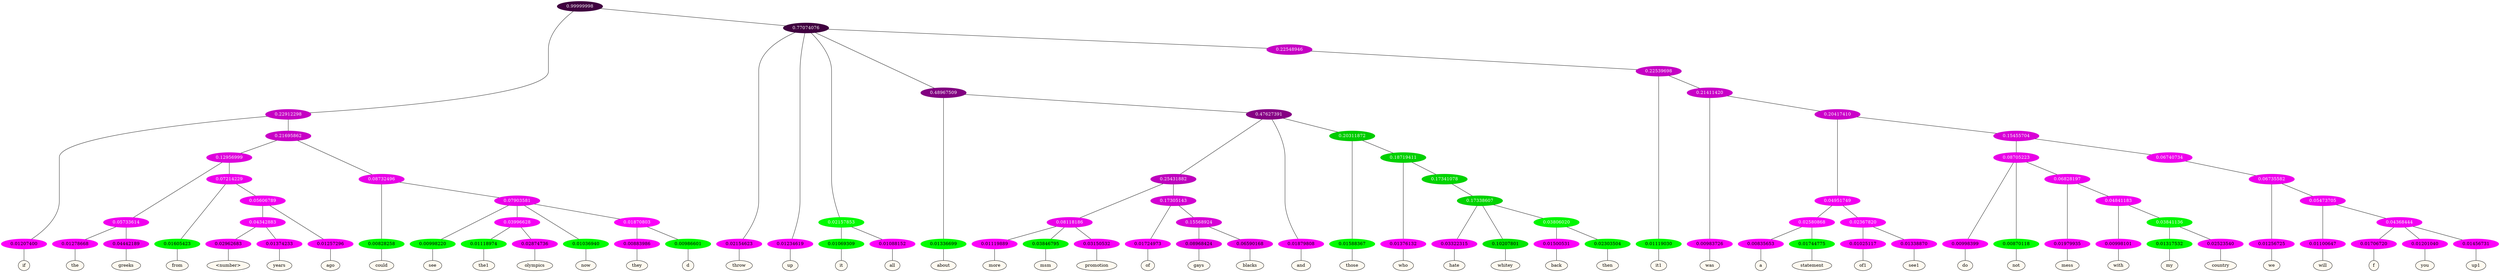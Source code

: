 graph {
	node [format=png height=0.15 nodesep=0.001 ordering=out overlap=prism overlap_scaling=0.01 ranksep=0.001 ratio=0.2 style=filled width=0.15]
	{
		rank=same
		a_w_3 [label=if color=black fillcolor=floralwhite style="filled,solid"]
		a_w_26 [label=the color=black fillcolor=floralwhite style="filled,solid"]
		a_w_27 [label=greeks color=black fillcolor=floralwhite style="filled,solid"]
		a_w_28 [label=from color=black fillcolor=floralwhite style="filled,solid"]
		a_w_55 [label="\<number\>" color=black fillcolor=floralwhite style="filled,solid"]
		a_w_56 [label=years color=black fillcolor=floralwhite style="filled,solid"]
		a_w_41 [label=ago color=black fillcolor=floralwhite style="filled,solid"]
		a_w_19 [label=could color=black fillcolor=floralwhite style="filled,solid"]
		a_w_30 [label=see color=black fillcolor=floralwhite style="filled,solid"]
		a_w_42 [label=the1 color=black fillcolor=floralwhite style="filled,solid"]
		a_w_43 [label=olympics color=black fillcolor=floralwhite style="filled,solid"]
		a_w_32 [label=now color=black fillcolor=floralwhite style="filled,solid"]
		a_w_44 [label=they color=black fillcolor=floralwhite style="filled,solid"]
		a_w_45 [label=d color=black fillcolor=floralwhite style="filled,solid"]
		a_w_5 [label=throw color=black fillcolor=floralwhite style="filled,solid"]
		a_w_6 [label=up color=black fillcolor=floralwhite style="filled,solid"]
		a_w_12 [label=it color=black fillcolor=floralwhite style="filled,solid"]
		a_w_13 [label=all color=black fillcolor=floralwhite style="filled,solid"]
		a_w_14 [label=about color=black fillcolor=floralwhite style="filled,solid"]
		a_w_46 [label=more color=black fillcolor=floralwhite style="filled,solid"]
		a_w_47 [label=msm color=black fillcolor=floralwhite style="filled,solid"]
		a_w_48 [label=promotion color=black fillcolor=floralwhite style="filled,solid"]
		a_w_49 [label=of color=black fillcolor=floralwhite style="filled,solid"]
		a_w_57 [label=gays color=black fillcolor=floralwhite style="filled,solid"]
		a_w_58 [label=blacks color=black fillcolor=floralwhite style="filled,solid"]
		a_w_22 [label=and color=black fillcolor=floralwhite style="filled,solid"]
		a_w_36 [label=those color=black fillcolor=floralwhite style="filled,solid"]
		a_w_51 [label=who color=black fillcolor=floralwhite style="filled,solid"]
		a_w_64 [label=hate color=black fillcolor=floralwhite style="filled,solid"]
		a_w_65 [label=whitey color=black fillcolor=floralwhite style="filled,solid"]
		a_w_75 [label=back color=black fillcolor=floralwhite style="filled,solid"]
		a_w_76 [label=then color=black fillcolor=floralwhite style="filled,solid"]
		a_w_24 [label=it1 color=black fillcolor=floralwhite style="filled,solid"]
		a_w_38 [label=was color=black fillcolor=floralwhite style="filled,solid"]
		a_w_67 [label=a color=black fillcolor=floralwhite style="filled,solid"]
		a_w_68 [label=statement color=black fillcolor=floralwhite style="filled,solid"]
		a_w_69 [label=of1 color=black fillcolor=floralwhite style="filled,solid"]
		a_w_70 [label=see1 color=black fillcolor=floralwhite style="filled,solid"]
		a_w_71 [label=do color=black fillcolor=floralwhite style="filled,solid"]
		a_w_72 [label=not color=black fillcolor=floralwhite style="filled,solid"]
		a_w_77 [label=mess color=black fillcolor=floralwhite style="filled,solid"]
		a_w_81 [label=with color=black fillcolor=floralwhite style="filled,solid"]
		a_w_85 [label=my color=black fillcolor=floralwhite style="filled,solid"]
		a_w_86 [label=country color=black fillcolor=floralwhite style="filled,solid"]
		a_w_79 [label=we color=black fillcolor=floralwhite style="filled,solid"]
		a_w_83 [label=will color=black fillcolor=floralwhite style="filled,solid"]
		a_w_87 [label=f color=black fillcolor=floralwhite style="filled,solid"]
		a_w_88 [label=you color=black fillcolor=floralwhite style="filled,solid"]
		a_w_89 [label=up1 color=black fillcolor=floralwhite style="filled,solid"]
	}
	a_n_3 -- a_w_3
	a_n_26 -- a_w_26
	a_n_27 -- a_w_27
	a_n_28 -- a_w_28
	a_n_55 -- a_w_55
	a_n_56 -- a_w_56
	a_n_41 -- a_w_41
	a_n_19 -- a_w_19
	a_n_30 -- a_w_30
	a_n_42 -- a_w_42
	a_n_43 -- a_w_43
	a_n_32 -- a_w_32
	a_n_44 -- a_w_44
	a_n_45 -- a_w_45
	a_n_5 -- a_w_5
	a_n_6 -- a_w_6
	a_n_12 -- a_w_12
	a_n_13 -- a_w_13
	a_n_14 -- a_w_14
	a_n_46 -- a_w_46
	a_n_47 -- a_w_47
	a_n_48 -- a_w_48
	a_n_49 -- a_w_49
	a_n_57 -- a_w_57
	a_n_58 -- a_w_58
	a_n_22 -- a_w_22
	a_n_36 -- a_w_36
	a_n_51 -- a_w_51
	a_n_64 -- a_w_64
	a_n_65 -- a_w_65
	a_n_75 -- a_w_75
	a_n_76 -- a_w_76
	a_n_24 -- a_w_24
	a_n_38 -- a_w_38
	a_n_67 -- a_w_67
	a_n_68 -- a_w_68
	a_n_69 -- a_w_69
	a_n_70 -- a_w_70
	a_n_71 -- a_w_71
	a_n_72 -- a_w_72
	a_n_77 -- a_w_77
	a_n_81 -- a_w_81
	a_n_85 -- a_w_85
	a_n_86 -- a_w_86
	a_n_79 -- a_w_79
	a_n_83 -- a_w_83
	a_n_87 -- a_w_87
	a_n_88 -- a_w_88
	a_n_89 -- a_w_89
	{
		rank=same
		a_n_3 [label=0.01207400 color="0.835 1.000 0.988" fontcolor=black]
		a_n_26 [label=0.01278668 color="0.835 1.000 0.987" fontcolor=black]
		a_n_27 [label=0.04442189 color="0.835 1.000 0.956" fontcolor=black]
		a_n_28 [label=0.01605423 color="0.334 1.000 0.984" fontcolor=black]
		a_n_55 [label=0.02962683 color="0.835 1.000 0.970" fontcolor=black]
		a_n_56 [label=0.01374233 color="0.835 1.000 0.986" fontcolor=black]
		a_n_41 [label=0.01257296 color="0.835 1.000 0.987" fontcolor=black]
		a_n_19 [label=0.00828258 color="0.334 1.000 0.992" fontcolor=black]
		a_n_30 [label=0.00998220 color="0.334 1.000 0.990" fontcolor=black]
		a_n_42 [label=0.01118974 color="0.334 1.000 0.989" fontcolor=black]
		a_n_43 [label=0.02874736 color="0.835 1.000 0.971" fontcolor=black]
		a_n_32 [label=0.01036940 color="0.334 1.000 0.990" fontcolor=black]
		a_n_44 [label=0.00883986 color="0.835 1.000 0.991" fontcolor=black]
		a_n_45 [label=0.00986601 color="0.334 1.000 0.990" fontcolor=black]
		a_n_5 [label=0.02154623 color="0.835 1.000 0.978" fontcolor=black]
		a_n_6 [label=0.01234619 color="0.835 1.000 0.988" fontcolor=black]
		a_n_12 [label=0.01069309 color="0.334 1.000 0.989" fontcolor=black]
		a_n_13 [label=0.01088152 color="0.835 1.000 0.989" fontcolor=black]
		a_n_14 [label=0.01336699 color="0.334 1.000 0.987" fontcolor=black]
		a_n_46 [label=0.01119889 color="0.835 1.000 0.989" fontcolor=black]
		a_n_47 [label=0.03846795 color="0.334 1.000 0.962" fontcolor=black]
		a_n_48 [label=0.03150532 color="0.835 1.000 0.968" fontcolor=black]
		a_n_49 [label=0.01724973 color="0.835 1.000 0.983" fontcolor=black]
		a_n_57 [label=0.08968424 color="0.835 1.000 0.910" fontcolor=black]
		a_n_58 [label=0.06590168 color="0.835 1.000 0.934" fontcolor=black]
		a_n_22 [label=0.01879808 color="0.835 1.000 0.981" fontcolor=black]
		a_n_36 [label=0.01588367 color="0.334 1.000 0.984" fontcolor=black]
		a_n_51 [label=0.01376132 color="0.835 1.000 0.986" fontcolor=black]
		a_n_64 [label=0.03322315 color="0.835 1.000 0.967" fontcolor=black]
		a_n_65 [label=0.10207801 color="0.334 1.000 0.898" fontcolor=black]
		a_n_75 [label=0.01500531 color="0.835 1.000 0.985" fontcolor=black]
		a_n_76 [label=0.02303504 color="0.334 1.000 0.977" fontcolor=black]
		a_n_24 [label=0.01119030 color="0.334 1.000 0.989" fontcolor=black]
		a_n_38 [label=0.00983726 color="0.835 1.000 0.990" fontcolor=black]
		a_n_67 [label=0.00835653 color="0.835 1.000 0.992" fontcolor=black]
		a_n_68 [label=0.01744775 color="0.334 1.000 0.983" fontcolor=black]
		a_n_69 [label=0.01025117 color="0.835 1.000 0.990" fontcolor=black]
		a_n_70 [label=0.01338870 color="0.835 1.000 0.987" fontcolor=black]
		a_n_71 [label=0.00998399 color="0.835 1.000 0.990" fontcolor=black]
		a_n_72 [label=0.00870118 color="0.334 1.000 0.991" fontcolor=black]
		a_n_77 [label=0.01979935 color="0.835 1.000 0.980" fontcolor=black]
		a_n_81 [label=0.00998101 color="0.835 1.000 0.990" fontcolor=black]
		a_n_85 [label=0.01317532 color="0.334 1.000 0.987" fontcolor=black]
		a_n_86 [label=0.02523540 color="0.835 1.000 0.975" fontcolor=black]
		a_n_79 [label=0.01256725 color="0.835 1.000 0.987" fontcolor=black]
		a_n_83 [label=0.01100647 color="0.835 1.000 0.989" fontcolor=black]
		a_n_87 [label=0.01706720 color="0.835 1.000 0.983" fontcolor=black]
		a_n_88 [label=0.01201040 color="0.835 1.000 0.988" fontcolor=black]
		a_n_89 [label=0.01456731 color="0.835 1.000 0.985" fontcolor=black]
	}
	a_n_0 [label=0.99999998 color="0.835 1.000 0.250" fontcolor=grey99]
	a_n_1 [label=0.22912298 color="0.835 1.000 0.771" fontcolor=grey99]
	a_n_0 -- a_n_1
	a_n_2 [label=0.77074076 color="0.835 1.000 0.250" fontcolor=grey99]
	a_n_0 -- a_n_2
	a_n_1 -- a_n_3
	a_n_4 [label=0.21695862 color="0.835 1.000 0.783" fontcolor=grey99]
	a_n_1 -- a_n_4
	a_n_2 -- a_n_5
	a_n_2 -- a_n_6
	a_n_7 [label=0.02157853 color="0.334 1.000 0.978" fontcolor=grey99]
	a_n_2 -- a_n_7
	a_n_8 [label=0.48967509 color="0.835 1.000 0.510" fontcolor=grey99]
	a_n_2 -- a_n_8
	a_n_9 [label=0.22548946 color="0.835 1.000 0.775" fontcolor=grey99]
	a_n_2 -- a_n_9
	a_n_10 [label=0.12956999 color="0.835 1.000 0.870" fontcolor=grey99]
	a_n_4 -- a_n_10
	a_n_11 [label=0.08732496 color="0.835 1.000 0.913" fontcolor=grey99]
	a_n_4 -- a_n_11
	a_n_7 -- a_n_12
	a_n_7 -- a_n_13
	a_n_8 -- a_n_14
	a_n_15 [label=0.47627391 color="0.835 1.000 0.524" fontcolor=grey99]
	a_n_8 -- a_n_15
	a_n_16 [label=0.22539698 color="0.835 1.000 0.775" fontcolor=grey99]
	a_n_9 -- a_n_16
	a_n_17 [label=0.05733614 color="0.835 1.000 0.943" fontcolor=grey99]
	a_n_10 -- a_n_17
	a_n_18 [label=0.07214229 color="0.835 1.000 0.928" fontcolor=grey99]
	a_n_10 -- a_n_18
	a_n_11 -- a_n_19
	a_n_20 [label=0.07903581 color="0.835 1.000 0.921" fontcolor=grey99]
	a_n_11 -- a_n_20
	a_n_21 [label=0.25431882 color="0.835 1.000 0.746" fontcolor=grey99]
	a_n_15 -- a_n_21
	a_n_15 -- a_n_22
	a_n_23 [label=0.20311872 color="0.334 1.000 0.797" fontcolor=grey99]
	a_n_15 -- a_n_23
	a_n_16 -- a_n_24
	a_n_25 [label=0.21411420 color="0.835 1.000 0.786" fontcolor=grey99]
	a_n_16 -- a_n_25
	a_n_17 -- a_n_26
	a_n_17 -- a_n_27
	a_n_18 -- a_n_28
	a_n_29 [label=0.05606789 color="0.835 1.000 0.944" fontcolor=grey99]
	a_n_18 -- a_n_29
	a_n_20 -- a_n_30
	a_n_31 [label=0.03996628 color="0.835 1.000 0.960" fontcolor=grey99]
	a_n_20 -- a_n_31
	a_n_20 -- a_n_32
	a_n_33 [label=0.01870803 color="0.835 1.000 0.981" fontcolor=grey99]
	a_n_20 -- a_n_33
	a_n_34 [label=0.08118186 color="0.835 1.000 0.919" fontcolor=grey99]
	a_n_21 -- a_n_34
	a_n_35 [label=0.17305143 color="0.835 1.000 0.827" fontcolor=grey99]
	a_n_21 -- a_n_35
	a_n_23 -- a_n_36
	a_n_37 [label=0.18719411 color="0.334 1.000 0.813" fontcolor=grey99]
	a_n_23 -- a_n_37
	a_n_25 -- a_n_38
	a_n_39 [label=0.20417410 color="0.835 1.000 0.796" fontcolor=grey99]
	a_n_25 -- a_n_39
	a_n_40 [label=0.04342883 color="0.835 1.000 0.957" fontcolor=grey99]
	a_n_29 -- a_n_40
	a_n_29 -- a_n_41
	a_n_31 -- a_n_42
	a_n_31 -- a_n_43
	a_n_33 -- a_n_44
	a_n_33 -- a_n_45
	a_n_34 -- a_n_46
	a_n_34 -- a_n_47
	a_n_34 -- a_n_48
	a_n_35 -- a_n_49
	a_n_50 [label=0.15568924 color="0.835 1.000 0.844" fontcolor=grey99]
	a_n_35 -- a_n_50
	a_n_37 -- a_n_51
	a_n_52 [label=0.17341078 color="0.334 1.000 0.827" fontcolor=grey99]
	a_n_37 -- a_n_52
	a_n_53 [label=0.04951749 color="0.835 1.000 0.950" fontcolor=grey99]
	a_n_39 -- a_n_53
	a_n_54 [label=0.15455704 color="0.835 1.000 0.845" fontcolor=grey99]
	a_n_39 -- a_n_54
	a_n_40 -- a_n_55
	a_n_40 -- a_n_56
	a_n_50 -- a_n_57
	a_n_50 -- a_n_58
	a_n_59 [label=0.17338607 color="0.334 1.000 0.827" fontcolor=grey99]
	a_n_52 -- a_n_59
	a_n_60 [label=0.02580868 color="0.835 1.000 0.974" fontcolor=grey99]
	a_n_53 -- a_n_60
	a_n_61 [label=0.02367820 color="0.835 1.000 0.976" fontcolor=grey99]
	a_n_53 -- a_n_61
	a_n_62 [label=0.08705223 color="0.835 1.000 0.913" fontcolor=grey99]
	a_n_54 -- a_n_62
	a_n_63 [label=0.06740734 color="0.835 1.000 0.933" fontcolor=grey99]
	a_n_54 -- a_n_63
	a_n_59 -- a_n_64
	a_n_59 -- a_n_65
	a_n_66 [label=0.03806020 color="0.334 1.000 0.962" fontcolor=grey99]
	a_n_59 -- a_n_66
	a_n_60 -- a_n_67
	a_n_60 -- a_n_68
	a_n_61 -- a_n_69
	a_n_61 -- a_n_70
	a_n_62 -- a_n_71
	a_n_62 -- a_n_72
	a_n_73 [label=0.06828197 color="0.835 1.000 0.932" fontcolor=grey99]
	a_n_62 -- a_n_73
	a_n_74 [label=0.06735582 color="0.835 1.000 0.933" fontcolor=grey99]
	a_n_63 -- a_n_74
	a_n_66 -- a_n_75
	a_n_66 -- a_n_76
	a_n_73 -- a_n_77
	a_n_78 [label=0.04841183 color="0.835 1.000 0.952" fontcolor=grey99]
	a_n_73 -- a_n_78
	a_n_74 -- a_n_79
	a_n_80 [label=0.05473705 color="0.835 1.000 0.945" fontcolor=grey99]
	a_n_74 -- a_n_80
	a_n_78 -- a_n_81
	a_n_82 [label=0.03841136 color="0.334 1.000 0.962" fontcolor=grey99]
	a_n_78 -- a_n_82
	a_n_80 -- a_n_83
	a_n_84 [label=0.04368444 color="0.835 1.000 0.956" fontcolor=grey99]
	a_n_80 -- a_n_84
	a_n_82 -- a_n_85
	a_n_82 -- a_n_86
	a_n_84 -- a_n_87
	a_n_84 -- a_n_88
	a_n_84 -- a_n_89
}
